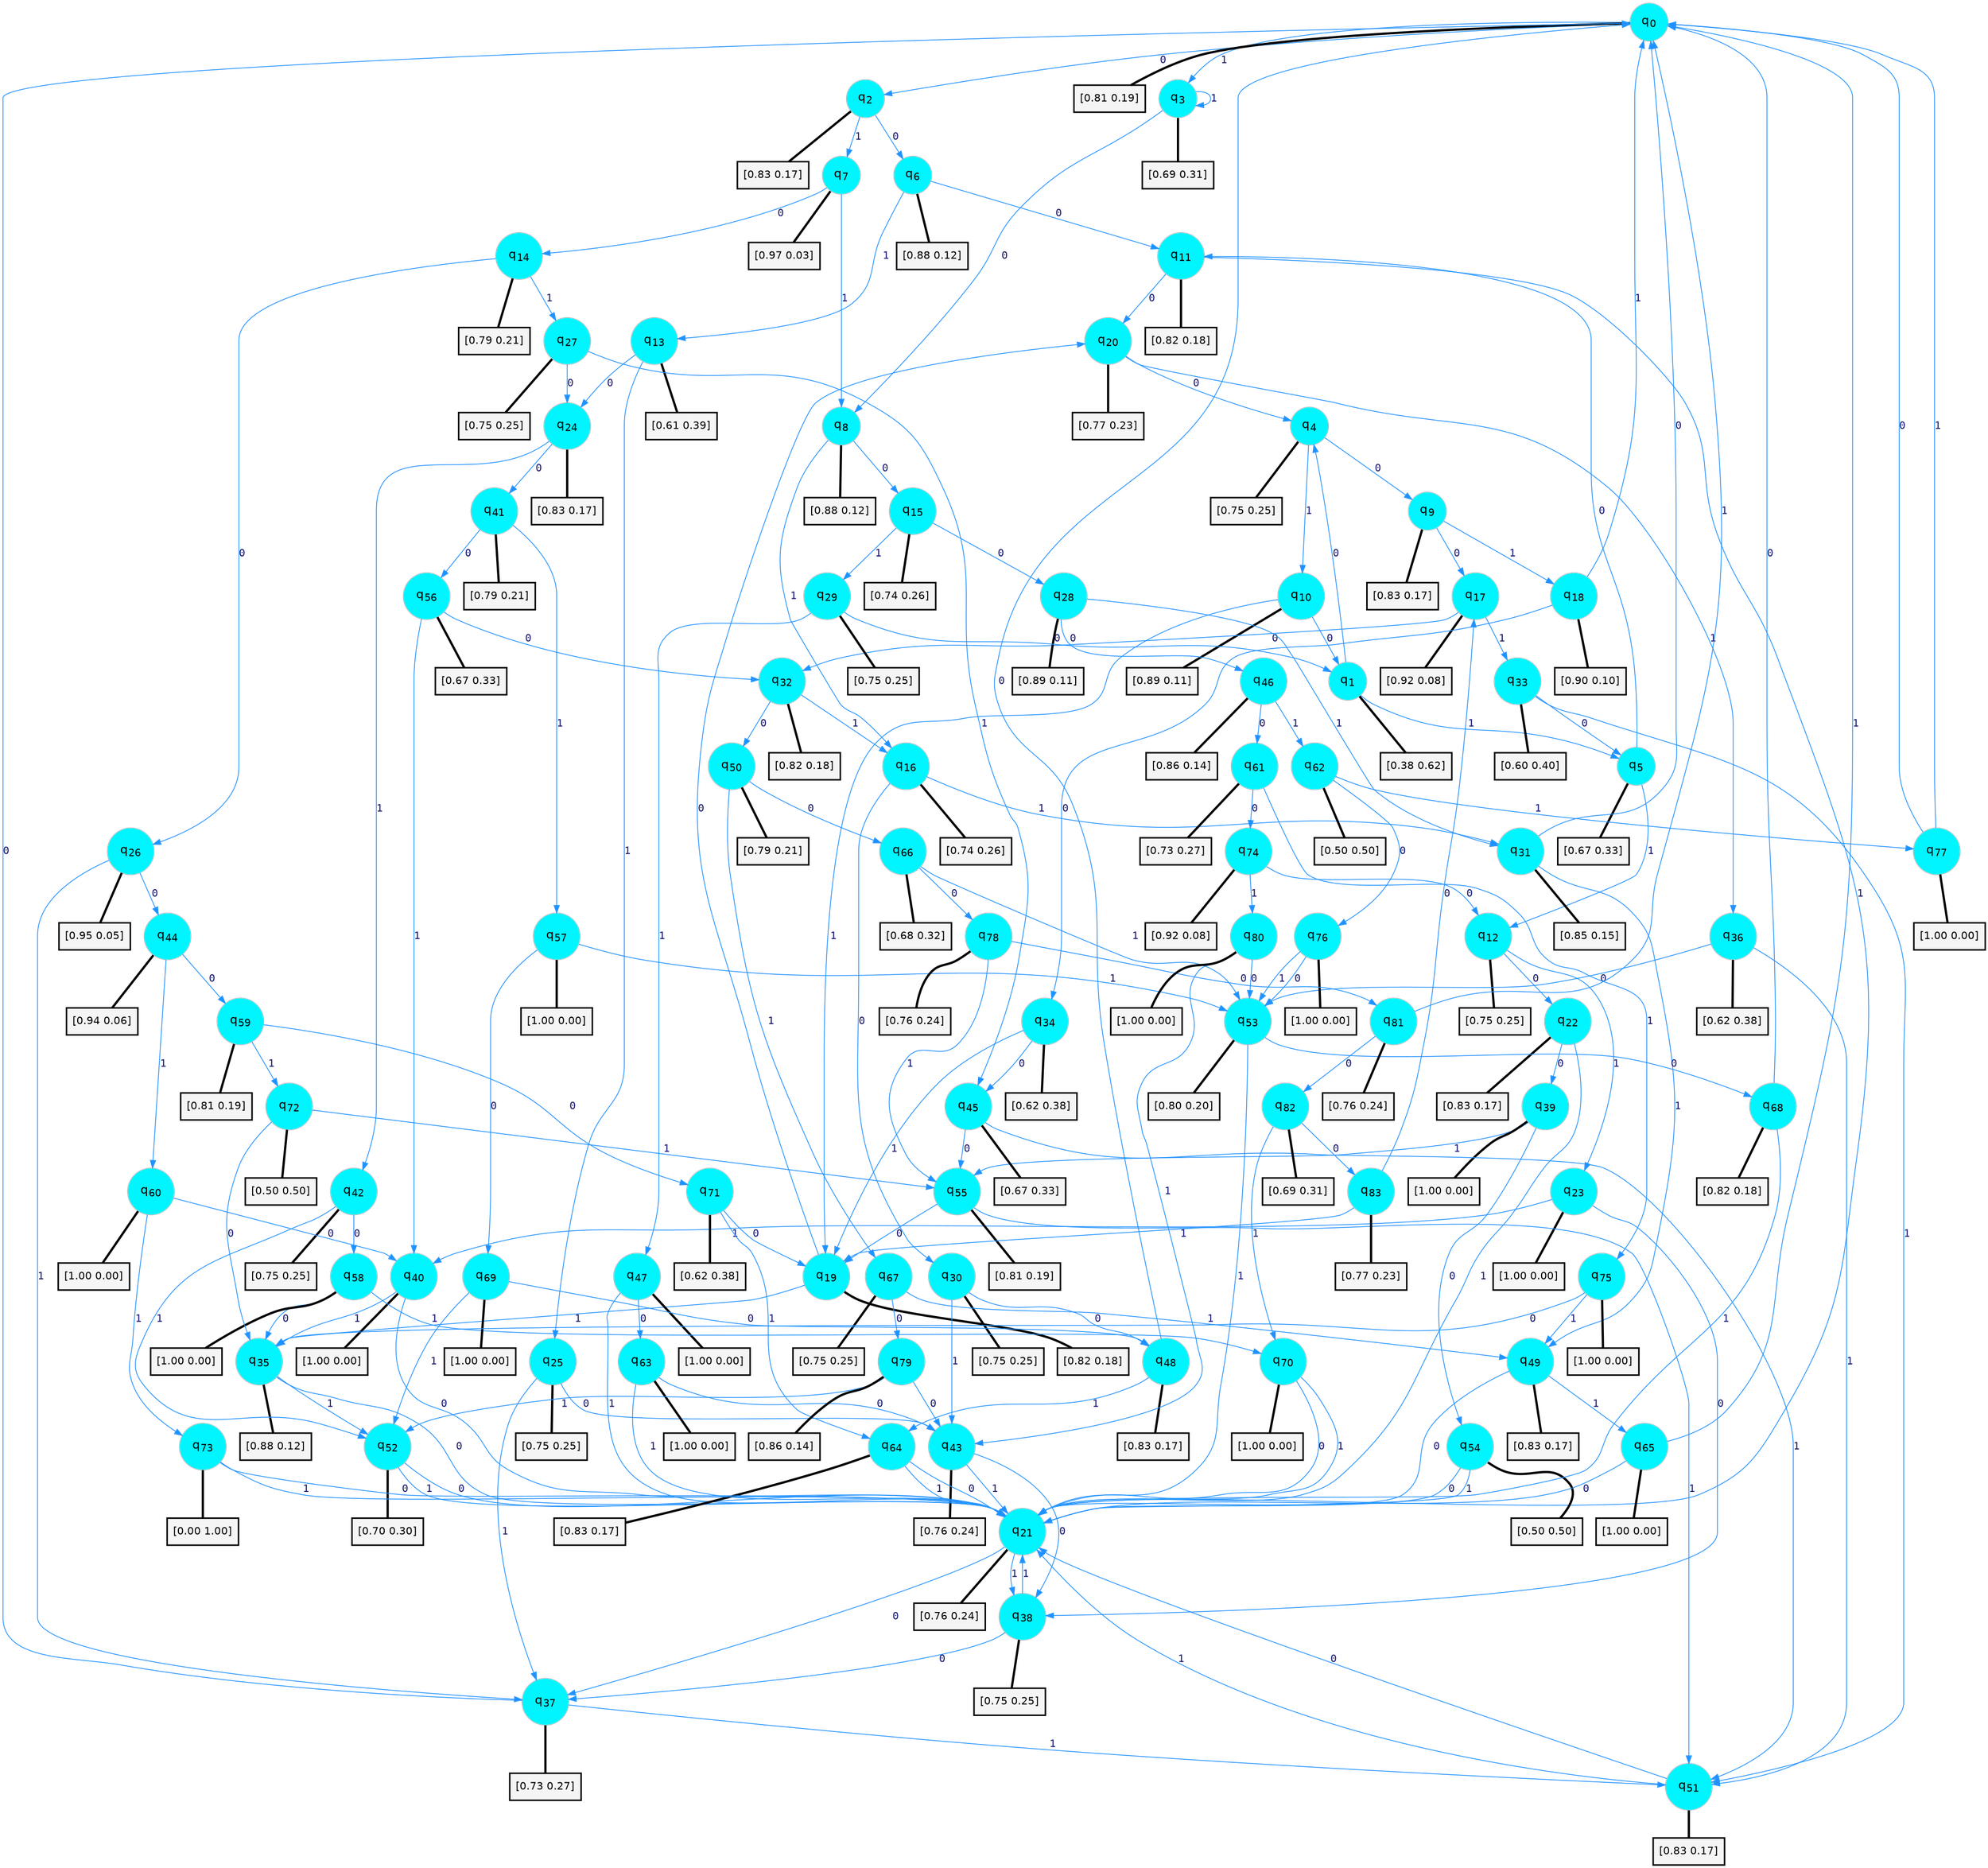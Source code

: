 digraph G {
graph [
bgcolor=transparent, dpi=300, rankdir=TD, size="40,25"];
node [
color=gray, fillcolor=turquoise1, fontcolor=black, fontname=Helvetica, fontsize=16, fontweight=bold, shape=circle, style=filled];
edge [
arrowsize=1, color=dodgerblue1, fontcolor=midnightblue, fontname=courier, fontweight=bold, penwidth=1, style=solid, weight=20];
0[label=<q<SUB>0</SUB>>];
1[label=<q<SUB>1</SUB>>];
2[label=<q<SUB>2</SUB>>];
3[label=<q<SUB>3</SUB>>];
4[label=<q<SUB>4</SUB>>];
5[label=<q<SUB>5</SUB>>];
6[label=<q<SUB>6</SUB>>];
7[label=<q<SUB>7</SUB>>];
8[label=<q<SUB>8</SUB>>];
9[label=<q<SUB>9</SUB>>];
10[label=<q<SUB>10</SUB>>];
11[label=<q<SUB>11</SUB>>];
12[label=<q<SUB>12</SUB>>];
13[label=<q<SUB>13</SUB>>];
14[label=<q<SUB>14</SUB>>];
15[label=<q<SUB>15</SUB>>];
16[label=<q<SUB>16</SUB>>];
17[label=<q<SUB>17</SUB>>];
18[label=<q<SUB>18</SUB>>];
19[label=<q<SUB>19</SUB>>];
20[label=<q<SUB>20</SUB>>];
21[label=<q<SUB>21</SUB>>];
22[label=<q<SUB>22</SUB>>];
23[label=<q<SUB>23</SUB>>];
24[label=<q<SUB>24</SUB>>];
25[label=<q<SUB>25</SUB>>];
26[label=<q<SUB>26</SUB>>];
27[label=<q<SUB>27</SUB>>];
28[label=<q<SUB>28</SUB>>];
29[label=<q<SUB>29</SUB>>];
30[label=<q<SUB>30</SUB>>];
31[label=<q<SUB>31</SUB>>];
32[label=<q<SUB>32</SUB>>];
33[label=<q<SUB>33</SUB>>];
34[label=<q<SUB>34</SUB>>];
35[label=<q<SUB>35</SUB>>];
36[label=<q<SUB>36</SUB>>];
37[label=<q<SUB>37</SUB>>];
38[label=<q<SUB>38</SUB>>];
39[label=<q<SUB>39</SUB>>];
40[label=<q<SUB>40</SUB>>];
41[label=<q<SUB>41</SUB>>];
42[label=<q<SUB>42</SUB>>];
43[label=<q<SUB>43</SUB>>];
44[label=<q<SUB>44</SUB>>];
45[label=<q<SUB>45</SUB>>];
46[label=<q<SUB>46</SUB>>];
47[label=<q<SUB>47</SUB>>];
48[label=<q<SUB>48</SUB>>];
49[label=<q<SUB>49</SUB>>];
50[label=<q<SUB>50</SUB>>];
51[label=<q<SUB>51</SUB>>];
52[label=<q<SUB>52</SUB>>];
53[label=<q<SUB>53</SUB>>];
54[label=<q<SUB>54</SUB>>];
55[label=<q<SUB>55</SUB>>];
56[label=<q<SUB>56</SUB>>];
57[label=<q<SUB>57</SUB>>];
58[label=<q<SUB>58</SUB>>];
59[label=<q<SUB>59</SUB>>];
60[label=<q<SUB>60</SUB>>];
61[label=<q<SUB>61</SUB>>];
62[label=<q<SUB>62</SUB>>];
63[label=<q<SUB>63</SUB>>];
64[label=<q<SUB>64</SUB>>];
65[label=<q<SUB>65</SUB>>];
66[label=<q<SUB>66</SUB>>];
67[label=<q<SUB>67</SUB>>];
68[label=<q<SUB>68</SUB>>];
69[label=<q<SUB>69</SUB>>];
70[label=<q<SUB>70</SUB>>];
71[label=<q<SUB>71</SUB>>];
72[label=<q<SUB>72</SUB>>];
73[label=<q<SUB>73</SUB>>];
74[label=<q<SUB>74</SUB>>];
75[label=<q<SUB>75</SUB>>];
76[label=<q<SUB>76</SUB>>];
77[label=<q<SUB>77</SUB>>];
78[label=<q<SUB>78</SUB>>];
79[label=<q<SUB>79</SUB>>];
80[label=<q<SUB>80</SUB>>];
81[label=<q<SUB>81</SUB>>];
82[label=<q<SUB>82</SUB>>];
83[label=<q<SUB>83</SUB>>];
84[label="[0.81 0.19]", shape=box,fontcolor=black, fontname=Helvetica, fontsize=14, penwidth=2, fillcolor=whitesmoke,color=black];
85[label="[0.38 0.62]", shape=box,fontcolor=black, fontname=Helvetica, fontsize=14, penwidth=2, fillcolor=whitesmoke,color=black];
86[label="[0.83 0.17]", shape=box,fontcolor=black, fontname=Helvetica, fontsize=14, penwidth=2, fillcolor=whitesmoke,color=black];
87[label="[0.69 0.31]", shape=box,fontcolor=black, fontname=Helvetica, fontsize=14, penwidth=2, fillcolor=whitesmoke,color=black];
88[label="[0.75 0.25]", shape=box,fontcolor=black, fontname=Helvetica, fontsize=14, penwidth=2, fillcolor=whitesmoke,color=black];
89[label="[0.67 0.33]", shape=box,fontcolor=black, fontname=Helvetica, fontsize=14, penwidth=2, fillcolor=whitesmoke,color=black];
90[label="[0.88 0.12]", shape=box,fontcolor=black, fontname=Helvetica, fontsize=14, penwidth=2, fillcolor=whitesmoke,color=black];
91[label="[0.97 0.03]", shape=box,fontcolor=black, fontname=Helvetica, fontsize=14, penwidth=2, fillcolor=whitesmoke,color=black];
92[label="[0.88 0.12]", shape=box,fontcolor=black, fontname=Helvetica, fontsize=14, penwidth=2, fillcolor=whitesmoke,color=black];
93[label="[0.83 0.17]", shape=box,fontcolor=black, fontname=Helvetica, fontsize=14, penwidth=2, fillcolor=whitesmoke,color=black];
94[label="[0.89 0.11]", shape=box,fontcolor=black, fontname=Helvetica, fontsize=14, penwidth=2, fillcolor=whitesmoke,color=black];
95[label="[0.82 0.18]", shape=box,fontcolor=black, fontname=Helvetica, fontsize=14, penwidth=2, fillcolor=whitesmoke,color=black];
96[label="[0.75 0.25]", shape=box,fontcolor=black, fontname=Helvetica, fontsize=14, penwidth=2, fillcolor=whitesmoke,color=black];
97[label="[0.61 0.39]", shape=box,fontcolor=black, fontname=Helvetica, fontsize=14, penwidth=2, fillcolor=whitesmoke,color=black];
98[label="[0.79 0.21]", shape=box,fontcolor=black, fontname=Helvetica, fontsize=14, penwidth=2, fillcolor=whitesmoke,color=black];
99[label="[0.74 0.26]", shape=box,fontcolor=black, fontname=Helvetica, fontsize=14, penwidth=2, fillcolor=whitesmoke,color=black];
100[label="[0.74 0.26]", shape=box,fontcolor=black, fontname=Helvetica, fontsize=14, penwidth=2, fillcolor=whitesmoke,color=black];
101[label="[0.92 0.08]", shape=box,fontcolor=black, fontname=Helvetica, fontsize=14, penwidth=2, fillcolor=whitesmoke,color=black];
102[label="[0.90 0.10]", shape=box,fontcolor=black, fontname=Helvetica, fontsize=14, penwidth=2, fillcolor=whitesmoke,color=black];
103[label="[0.82 0.18]", shape=box,fontcolor=black, fontname=Helvetica, fontsize=14, penwidth=2, fillcolor=whitesmoke,color=black];
104[label="[0.77 0.23]", shape=box,fontcolor=black, fontname=Helvetica, fontsize=14, penwidth=2, fillcolor=whitesmoke,color=black];
105[label="[0.76 0.24]", shape=box,fontcolor=black, fontname=Helvetica, fontsize=14, penwidth=2, fillcolor=whitesmoke,color=black];
106[label="[0.83 0.17]", shape=box,fontcolor=black, fontname=Helvetica, fontsize=14, penwidth=2, fillcolor=whitesmoke,color=black];
107[label="[1.00 0.00]", shape=box,fontcolor=black, fontname=Helvetica, fontsize=14, penwidth=2, fillcolor=whitesmoke,color=black];
108[label="[0.83 0.17]", shape=box,fontcolor=black, fontname=Helvetica, fontsize=14, penwidth=2, fillcolor=whitesmoke,color=black];
109[label="[0.75 0.25]", shape=box,fontcolor=black, fontname=Helvetica, fontsize=14, penwidth=2, fillcolor=whitesmoke,color=black];
110[label="[0.95 0.05]", shape=box,fontcolor=black, fontname=Helvetica, fontsize=14, penwidth=2, fillcolor=whitesmoke,color=black];
111[label="[0.75 0.25]", shape=box,fontcolor=black, fontname=Helvetica, fontsize=14, penwidth=2, fillcolor=whitesmoke,color=black];
112[label="[0.89 0.11]", shape=box,fontcolor=black, fontname=Helvetica, fontsize=14, penwidth=2, fillcolor=whitesmoke,color=black];
113[label="[0.75 0.25]", shape=box,fontcolor=black, fontname=Helvetica, fontsize=14, penwidth=2, fillcolor=whitesmoke,color=black];
114[label="[0.75 0.25]", shape=box,fontcolor=black, fontname=Helvetica, fontsize=14, penwidth=2, fillcolor=whitesmoke,color=black];
115[label="[0.85 0.15]", shape=box,fontcolor=black, fontname=Helvetica, fontsize=14, penwidth=2, fillcolor=whitesmoke,color=black];
116[label="[0.82 0.18]", shape=box,fontcolor=black, fontname=Helvetica, fontsize=14, penwidth=2, fillcolor=whitesmoke,color=black];
117[label="[0.60 0.40]", shape=box,fontcolor=black, fontname=Helvetica, fontsize=14, penwidth=2, fillcolor=whitesmoke,color=black];
118[label="[0.62 0.38]", shape=box,fontcolor=black, fontname=Helvetica, fontsize=14, penwidth=2, fillcolor=whitesmoke,color=black];
119[label="[0.88 0.12]", shape=box,fontcolor=black, fontname=Helvetica, fontsize=14, penwidth=2, fillcolor=whitesmoke,color=black];
120[label="[0.62 0.38]", shape=box,fontcolor=black, fontname=Helvetica, fontsize=14, penwidth=2, fillcolor=whitesmoke,color=black];
121[label="[0.73 0.27]", shape=box,fontcolor=black, fontname=Helvetica, fontsize=14, penwidth=2, fillcolor=whitesmoke,color=black];
122[label="[0.75 0.25]", shape=box,fontcolor=black, fontname=Helvetica, fontsize=14, penwidth=2, fillcolor=whitesmoke,color=black];
123[label="[1.00 0.00]", shape=box,fontcolor=black, fontname=Helvetica, fontsize=14, penwidth=2, fillcolor=whitesmoke,color=black];
124[label="[1.00 0.00]", shape=box,fontcolor=black, fontname=Helvetica, fontsize=14, penwidth=2, fillcolor=whitesmoke,color=black];
125[label="[0.79 0.21]", shape=box,fontcolor=black, fontname=Helvetica, fontsize=14, penwidth=2, fillcolor=whitesmoke,color=black];
126[label="[0.75 0.25]", shape=box,fontcolor=black, fontname=Helvetica, fontsize=14, penwidth=2, fillcolor=whitesmoke,color=black];
127[label="[0.76 0.24]", shape=box,fontcolor=black, fontname=Helvetica, fontsize=14, penwidth=2, fillcolor=whitesmoke,color=black];
128[label="[0.94 0.06]", shape=box,fontcolor=black, fontname=Helvetica, fontsize=14, penwidth=2, fillcolor=whitesmoke,color=black];
129[label="[0.67 0.33]", shape=box,fontcolor=black, fontname=Helvetica, fontsize=14, penwidth=2, fillcolor=whitesmoke,color=black];
130[label="[0.86 0.14]", shape=box,fontcolor=black, fontname=Helvetica, fontsize=14, penwidth=2, fillcolor=whitesmoke,color=black];
131[label="[1.00 0.00]", shape=box,fontcolor=black, fontname=Helvetica, fontsize=14, penwidth=2, fillcolor=whitesmoke,color=black];
132[label="[0.83 0.17]", shape=box,fontcolor=black, fontname=Helvetica, fontsize=14, penwidth=2, fillcolor=whitesmoke,color=black];
133[label="[0.83 0.17]", shape=box,fontcolor=black, fontname=Helvetica, fontsize=14, penwidth=2, fillcolor=whitesmoke,color=black];
134[label="[0.79 0.21]", shape=box,fontcolor=black, fontname=Helvetica, fontsize=14, penwidth=2, fillcolor=whitesmoke,color=black];
135[label="[0.83 0.17]", shape=box,fontcolor=black, fontname=Helvetica, fontsize=14, penwidth=2, fillcolor=whitesmoke,color=black];
136[label="[0.70 0.30]", shape=box,fontcolor=black, fontname=Helvetica, fontsize=14, penwidth=2, fillcolor=whitesmoke,color=black];
137[label="[0.80 0.20]", shape=box,fontcolor=black, fontname=Helvetica, fontsize=14, penwidth=2, fillcolor=whitesmoke,color=black];
138[label="[0.50 0.50]", shape=box,fontcolor=black, fontname=Helvetica, fontsize=14, penwidth=2, fillcolor=whitesmoke,color=black];
139[label="[0.81 0.19]", shape=box,fontcolor=black, fontname=Helvetica, fontsize=14, penwidth=2, fillcolor=whitesmoke,color=black];
140[label="[0.67 0.33]", shape=box,fontcolor=black, fontname=Helvetica, fontsize=14, penwidth=2, fillcolor=whitesmoke,color=black];
141[label="[1.00 0.00]", shape=box,fontcolor=black, fontname=Helvetica, fontsize=14, penwidth=2, fillcolor=whitesmoke,color=black];
142[label="[1.00 0.00]", shape=box,fontcolor=black, fontname=Helvetica, fontsize=14, penwidth=2, fillcolor=whitesmoke,color=black];
143[label="[0.81 0.19]", shape=box,fontcolor=black, fontname=Helvetica, fontsize=14, penwidth=2, fillcolor=whitesmoke,color=black];
144[label="[1.00 0.00]", shape=box,fontcolor=black, fontname=Helvetica, fontsize=14, penwidth=2, fillcolor=whitesmoke,color=black];
145[label="[0.73 0.27]", shape=box,fontcolor=black, fontname=Helvetica, fontsize=14, penwidth=2, fillcolor=whitesmoke,color=black];
146[label="[0.50 0.50]", shape=box,fontcolor=black, fontname=Helvetica, fontsize=14, penwidth=2, fillcolor=whitesmoke,color=black];
147[label="[1.00 0.00]", shape=box,fontcolor=black, fontname=Helvetica, fontsize=14, penwidth=2, fillcolor=whitesmoke,color=black];
148[label="[0.83 0.17]", shape=box,fontcolor=black, fontname=Helvetica, fontsize=14, penwidth=2, fillcolor=whitesmoke,color=black];
149[label="[1.00 0.00]", shape=box,fontcolor=black, fontname=Helvetica, fontsize=14, penwidth=2, fillcolor=whitesmoke,color=black];
150[label="[0.68 0.32]", shape=box,fontcolor=black, fontname=Helvetica, fontsize=14, penwidth=2, fillcolor=whitesmoke,color=black];
151[label="[0.75 0.25]", shape=box,fontcolor=black, fontname=Helvetica, fontsize=14, penwidth=2, fillcolor=whitesmoke,color=black];
152[label="[0.82 0.18]", shape=box,fontcolor=black, fontname=Helvetica, fontsize=14, penwidth=2, fillcolor=whitesmoke,color=black];
153[label="[1.00 0.00]", shape=box,fontcolor=black, fontname=Helvetica, fontsize=14, penwidth=2, fillcolor=whitesmoke,color=black];
154[label="[1.00 0.00]", shape=box,fontcolor=black, fontname=Helvetica, fontsize=14, penwidth=2, fillcolor=whitesmoke,color=black];
155[label="[0.62 0.38]", shape=box,fontcolor=black, fontname=Helvetica, fontsize=14, penwidth=2, fillcolor=whitesmoke,color=black];
156[label="[0.50 0.50]", shape=box,fontcolor=black, fontname=Helvetica, fontsize=14, penwidth=2, fillcolor=whitesmoke,color=black];
157[label="[0.00 1.00]", shape=box,fontcolor=black, fontname=Helvetica, fontsize=14, penwidth=2, fillcolor=whitesmoke,color=black];
158[label="[0.92 0.08]", shape=box,fontcolor=black, fontname=Helvetica, fontsize=14, penwidth=2, fillcolor=whitesmoke,color=black];
159[label="[1.00 0.00]", shape=box,fontcolor=black, fontname=Helvetica, fontsize=14, penwidth=2, fillcolor=whitesmoke,color=black];
160[label="[1.00 0.00]", shape=box,fontcolor=black, fontname=Helvetica, fontsize=14, penwidth=2, fillcolor=whitesmoke,color=black];
161[label="[1.00 0.00]", shape=box,fontcolor=black, fontname=Helvetica, fontsize=14, penwidth=2, fillcolor=whitesmoke,color=black];
162[label="[0.76 0.24]", shape=box,fontcolor=black, fontname=Helvetica, fontsize=14, penwidth=2, fillcolor=whitesmoke,color=black];
163[label="[0.86 0.14]", shape=box,fontcolor=black, fontname=Helvetica, fontsize=14, penwidth=2, fillcolor=whitesmoke,color=black];
164[label="[1.00 0.00]", shape=box,fontcolor=black, fontname=Helvetica, fontsize=14, penwidth=2, fillcolor=whitesmoke,color=black];
165[label="[0.76 0.24]", shape=box,fontcolor=black, fontname=Helvetica, fontsize=14, penwidth=2, fillcolor=whitesmoke,color=black];
166[label="[0.69 0.31]", shape=box,fontcolor=black, fontname=Helvetica, fontsize=14, penwidth=2, fillcolor=whitesmoke,color=black];
167[label="[0.77 0.23]", shape=box,fontcolor=black, fontname=Helvetica, fontsize=14, penwidth=2, fillcolor=whitesmoke,color=black];
0->2 [label=0];
0->3 [label=1];
0->84 [arrowhead=none, penwidth=3,color=black];
1->4 [label=0];
1->5 [label=1];
1->85 [arrowhead=none, penwidth=3,color=black];
2->6 [label=0];
2->7 [label=1];
2->86 [arrowhead=none, penwidth=3,color=black];
3->8 [label=0];
3->3 [label=1];
3->87 [arrowhead=none, penwidth=3,color=black];
4->9 [label=0];
4->10 [label=1];
4->88 [arrowhead=none, penwidth=3,color=black];
5->11 [label=0];
5->12 [label=1];
5->89 [arrowhead=none, penwidth=3,color=black];
6->11 [label=0];
6->13 [label=1];
6->90 [arrowhead=none, penwidth=3,color=black];
7->14 [label=0];
7->8 [label=1];
7->91 [arrowhead=none, penwidth=3,color=black];
8->15 [label=0];
8->16 [label=1];
8->92 [arrowhead=none, penwidth=3,color=black];
9->17 [label=0];
9->18 [label=1];
9->93 [arrowhead=none, penwidth=3,color=black];
10->1 [label=0];
10->19 [label=1];
10->94 [arrowhead=none, penwidth=3,color=black];
11->20 [label=0];
11->21 [label=1];
11->95 [arrowhead=none, penwidth=3,color=black];
12->22 [label=0];
12->23 [label=1];
12->96 [arrowhead=none, penwidth=3,color=black];
13->24 [label=0];
13->25 [label=1];
13->97 [arrowhead=none, penwidth=3,color=black];
14->26 [label=0];
14->27 [label=1];
14->98 [arrowhead=none, penwidth=3,color=black];
15->28 [label=0];
15->29 [label=1];
15->99 [arrowhead=none, penwidth=3,color=black];
16->30 [label=0];
16->31 [label=1];
16->100 [arrowhead=none, penwidth=3,color=black];
17->32 [label=0];
17->33 [label=1];
17->101 [arrowhead=none, penwidth=3,color=black];
18->34 [label=0];
18->0 [label=1];
18->102 [arrowhead=none, penwidth=3,color=black];
19->20 [label=0];
19->35 [label=1];
19->103 [arrowhead=none, penwidth=3,color=black];
20->4 [label=0];
20->36 [label=1];
20->104 [arrowhead=none, penwidth=3,color=black];
21->37 [label=0];
21->38 [label=1];
21->105 [arrowhead=none, penwidth=3,color=black];
22->39 [label=0];
22->21 [label=1];
22->106 [arrowhead=none, penwidth=3,color=black];
23->38 [label=0];
23->40 [label=1];
23->107 [arrowhead=none, penwidth=3,color=black];
24->41 [label=0];
24->42 [label=1];
24->108 [arrowhead=none, penwidth=3,color=black];
25->43 [label=0];
25->37 [label=1];
25->109 [arrowhead=none, penwidth=3,color=black];
26->44 [label=0];
26->37 [label=1];
26->110 [arrowhead=none, penwidth=3,color=black];
27->24 [label=0];
27->45 [label=1];
27->111 [arrowhead=none, penwidth=3,color=black];
28->46 [label=0];
28->31 [label=1];
28->112 [arrowhead=none, penwidth=3,color=black];
29->1 [label=0];
29->47 [label=1];
29->113 [arrowhead=none, penwidth=3,color=black];
30->48 [label=0];
30->43 [label=1];
30->114 [arrowhead=none, penwidth=3,color=black];
31->0 [label=0];
31->49 [label=1];
31->115 [arrowhead=none, penwidth=3,color=black];
32->50 [label=0];
32->16 [label=1];
32->116 [arrowhead=none, penwidth=3,color=black];
33->5 [label=0];
33->51 [label=1];
33->117 [arrowhead=none, penwidth=3,color=black];
34->45 [label=0];
34->19 [label=1];
34->118 [arrowhead=none, penwidth=3,color=black];
35->21 [label=0];
35->52 [label=1];
35->119 [arrowhead=none, penwidth=3,color=black];
36->53 [label=0];
36->51 [label=1];
36->120 [arrowhead=none, penwidth=3,color=black];
37->0 [label=0];
37->51 [label=1];
37->121 [arrowhead=none, penwidth=3,color=black];
38->37 [label=0];
38->21 [label=1];
38->122 [arrowhead=none, penwidth=3,color=black];
39->54 [label=0];
39->55 [label=1];
39->123 [arrowhead=none, penwidth=3,color=black];
40->21 [label=0];
40->35 [label=1];
40->124 [arrowhead=none, penwidth=3,color=black];
41->56 [label=0];
41->57 [label=1];
41->125 [arrowhead=none, penwidth=3,color=black];
42->58 [label=0];
42->52 [label=1];
42->126 [arrowhead=none, penwidth=3,color=black];
43->38 [label=0];
43->21 [label=1];
43->127 [arrowhead=none, penwidth=3,color=black];
44->59 [label=0];
44->60 [label=1];
44->128 [arrowhead=none, penwidth=3,color=black];
45->55 [label=0];
45->51 [label=1];
45->129 [arrowhead=none, penwidth=3,color=black];
46->61 [label=0];
46->62 [label=1];
46->130 [arrowhead=none, penwidth=3,color=black];
47->63 [label=0];
47->21 [label=1];
47->131 [arrowhead=none, penwidth=3,color=black];
48->0 [label=0];
48->64 [label=1];
48->132 [arrowhead=none, penwidth=3,color=black];
49->21 [label=0];
49->65 [label=1];
49->133 [arrowhead=none, penwidth=3,color=black];
50->66 [label=0];
50->67 [label=1];
50->134 [arrowhead=none, penwidth=3,color=black];
51->21 [label=0];
51->21 [label=1];
51->135 [arrowhead=none, penwidth=3,color=black];
52->21 [label=0];
52->21 [label=1];
52->136 [arrowhead=none, penwidth=3,color=black];
53->68 [label=0];
53->21 [label=1];
53->137 [arrowhead=none, penwidth=3,color=black];
54->21 [label=0];
54->21 [label=1];
54->138 [arrowhead=none, penwidth=3,color=black];
55->19 [label=0];
55->51 [label=1];
55->139 [arrowhead=none, penwidth=3,color=black];
56->32 [label=0];
56->40 [label=1];
56->140 [arrowhead=none, penwidth=3,color=black];
57->69 [label=0];
57->53 [label=1];
57->141 [arrowhead=none, penwidth=3,color=black];
58->35 [label=0];
58->70 [label=1];
58->142 [arrowhead=none, penwidth=3,color=black];
59->71 [label=0];
59->72 [label=1];
59->143 [arrowhead=none, penwidth=3,color=black];
60->40 [label=0];
60->73 [label=1];
60->144 [arrowhead=none, penwidth=3,color=black];
61->74 [label=0];
61->75 [label=1];
61->145 [arrowhead=none, penwidth=3,color=black];
62->76 [label=0];
62->77 [label=1];
62->146 [arrowhead=none, penwidth=3,color=black];
63->43 [label=0];
63->21 [label=1];
63->147 [arrowhead=none, penwidth=3,color=black];
64->21 [label=0];
64->21 [label=1];
64->148 [arrowhead=none, penwidth=3,color=black];
65->21 [label=0];
65->0 [label=1];
65->149 [arrowhead=none, penwidth=3,color=black];
66->78 [label=0];
66->53 [label=1];
66->150 [arrowhead=none, penwidth=3,color=black];
67->79 [label=0];
67->49 [label=1];
67->151 [arrowhead=none, penwidth=3,color=black];
68->0 [label=0];
68->21 [label=1];
68->152 [arrowhead=none, penwidth=3,color=black];
69->48 [label=0];
69->52 [label=1];
69->153 [arrowhead=none, penwidth=3,color=black];
70->21 [label=0];
70->21 [label=1];
70->154 [arrowhead=none, penwidth=3,color=black];
71->19 [label=0];
71->64 [label=1];
71->155 [arrowhead=none, penwidth=3,color=black];
72->35 [label=0];
72->55 [label=1];
72->156 [arrowhead=none, penwidth=3,color=black];
73->21 [label=0];
73->21 [label=1];
73->157 [arrowhead=none, penwidth=3,color=black];
74->12 [label=0];
74->80 [label=1];
74->158 [arrowhead=none, penwidth=3,color=black];
75->35 [label=0];
75->49 [label=1];
75->159 [arrowhead=none, penwidth=3,color=black];
76->53 [label=0];
76->53 [label=1];
76->160 [arrowhead=none, penwidth=3,color=black];
77->0 [label=0];
77->0 [label=1];
77->161 [arrowhead=none, penwidth=3,color=black];
78->81 [label=0];
78->55 [label=1];
78->162 [arrowhead=none, penwidth=3,color=black];
79->43 [label=0];
79->52 [label=1];
79->163 [arrowhead=none, penwidth=3,color=black];
80->53 [label=0];
80->43 [label=1];
80->164 [arrowhead=none, penwidth=3,color=black];
81->82 [label=0];
81->0 [label=1];
81->165 [arrowhead=none, penwidth=3,color=black];
82->83 [label=0];
82->70 [label=1];
82->166 [arrowhead=none, penwidth=3,color=black];
83->17 [label=0];
83->19 [label=1];
83->167 [arrowhead=none, penwidth=3,color=black];
}
